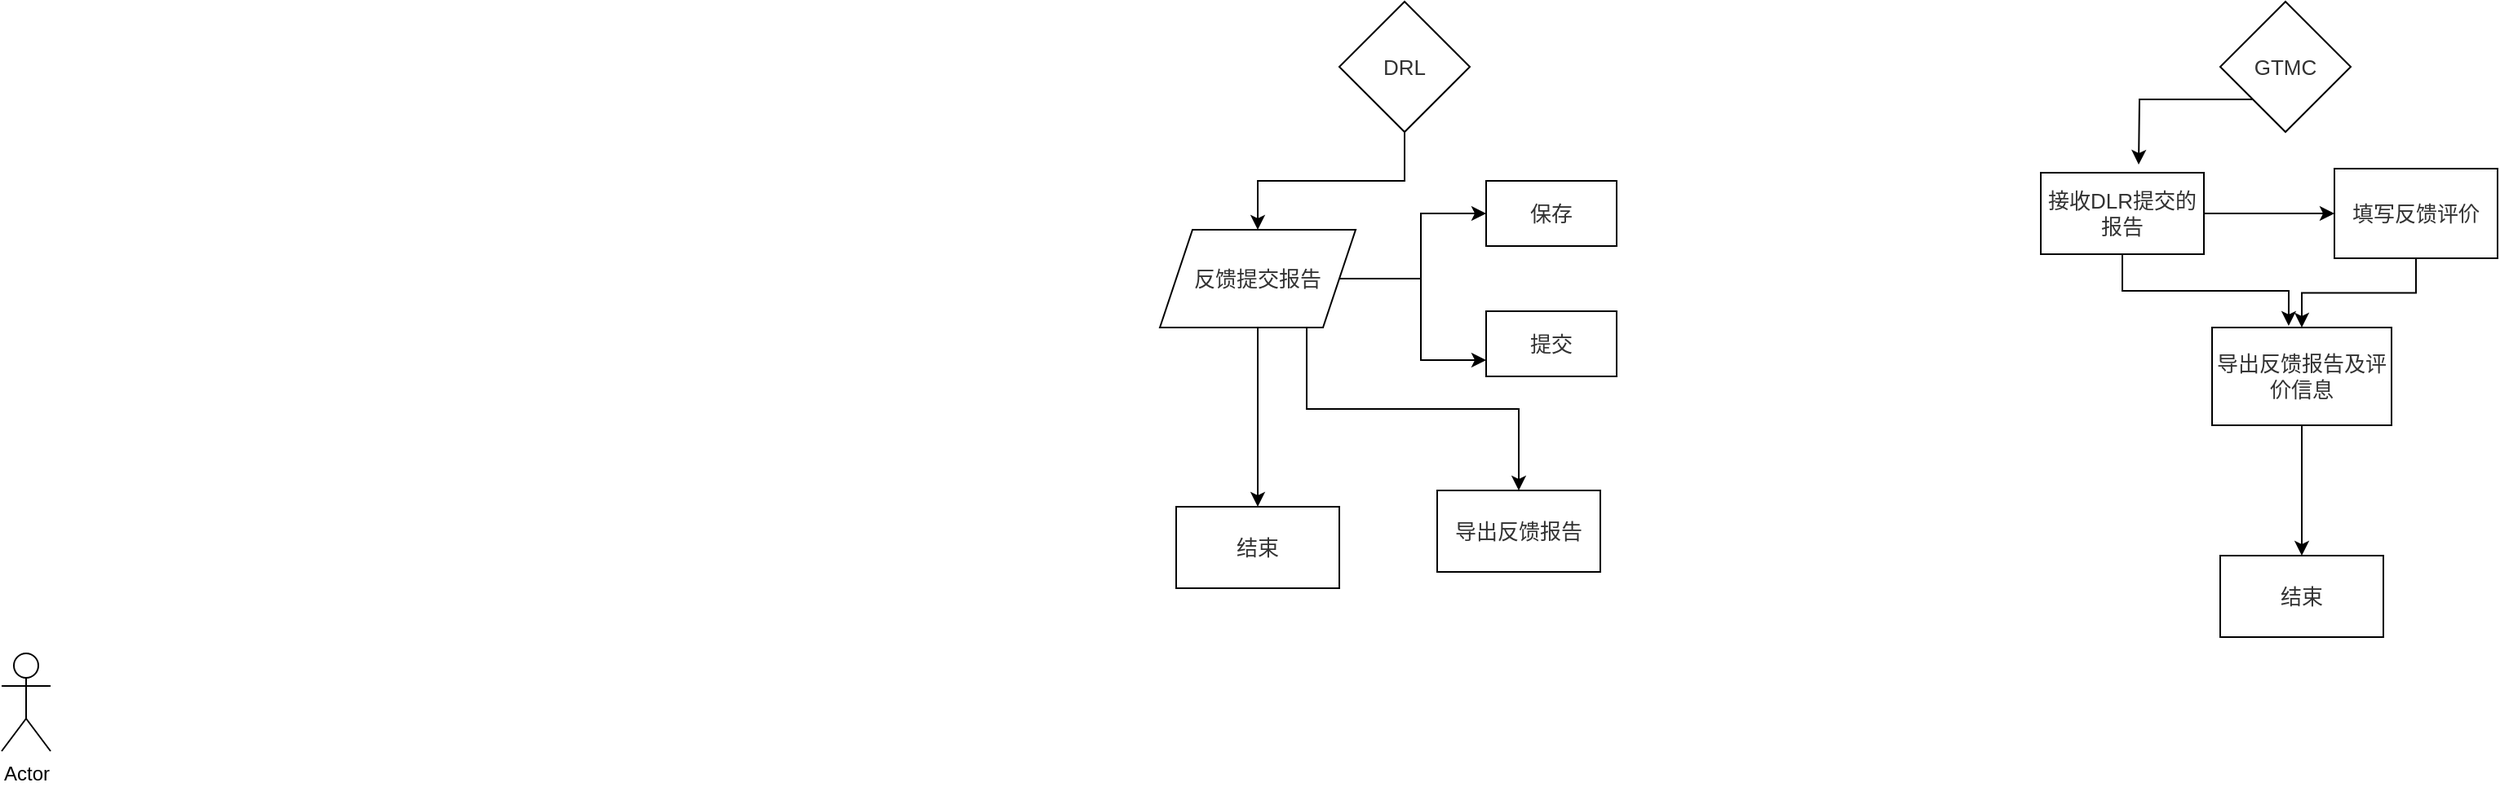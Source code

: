 <mxfile version="16.0.0" type="github">
  <diagram id="Sgw3oxmD6Y5C00CyuahM" name="Page-1">
    <mxGraphModel dx="2489" dy="762" grid="1" gridSize="10" guides="1" tooltips="1" connect="1" arrows="1" fold="1" page="1" pageScale="1" pageWidth="827" pageHeight="1169" math="0" shadow="0">
      <root>
        <mxCell id="0" />
        <mxCell id="1" parent="0" />
        <mxCell id="iKGHtFp4y0Sb717oFBPG-10" style="edgeStyle=orthogonalEdgeStyle;rounded=0;orthogonalLoop=1;jettySize=auto;html=1;exitX=0.5;exitY=1;exitDx=0;exitDy=0;entryX=0.5;entryY=0;entryDx=0;entryDy=0;" edge="1" parent="1" source="iKGHtFp4y0Sb717oFBPG-2" target="iKGHtFp4y0Sb717oFBPG-5">
          <mxGeometry relative="1" as="geometry">
            <mxPoint x="30" y="300" as="targetPoint" />
          </mxGeometry>
        </mxCell>
        <mxCell id="iKGHtFp4y0Sb717oFBPG-2" value="&lt;span style=&quot;color: rgb(50 , 50 , 50) ; font-size: 13px ; background-color: rgba(255 , 255 , 255 , 0.01)&quot;&gt;DRL&lt;/span&gt;" style="rhombus;whiteSpace=wrap;html=1;" vertex="1" parent="1">
          <mxGeometry x="80" y="170" width="80" height="80" as="geometry" />
        </mxCell>
        <mxCell id="iKGHtFp4y0Sb717oFBPG-22" style="edgeStyle=orthogonalEdgeStyle;rounded=0;orthogonalLoop=1;jettySize=auto;html=1;exitX=0;exitY=1;exitDx=0;exitDy=0;" edge="1" parent="1" source="iKGHtFp4y0Sb717oFBPG-3">
          <mxGeometry relative="1" as="geometry">
            <mxPoint x="570" y="270" as="targetPoint" />
          </mxGeometry>
        </mxCell>
        <mxCell id="iKGHtFp4y0Sb717oFBPG-3" value="&#xa;&#xa;&lt;span style=&quot;color: rgb(50, 50, 50); font-size: 13px; font-style: normal; font-weight: 400; letter-spacing: normal; text-align: center; text-indent: 0px; text-transform: none; word-spacing: 0px; background-color: rgba(255, 255, 255, 0.01); display: inline; float: none;&quot;&gt;GTMC&lt;/span&gt;&#xa;&#xa;" style="rhombus;whiteSpace=wrap;html=1;" vertex="1" parent="1">
          <mxGeometry x="620" y="170" width="80" height="80" as="geometry" />
        </mxCell>
        <mxCell id="iKGHtFp4y0Sb717oFBPG-11" style="edgeStyle=orthogonalEdgeStyle;rounded=0;orthogonalLoop=1;jettySize=auto;html=1;entryX=0;entryY=0.5;entryDx=0;entryDy=0;" edge="1" parent="1" source="iKGHtFp4y0Sb717oFBPG-5" target="iKGHtFp4y0Sb717oFBPG-6">
          <mxGeometry relative="1" as="geometry">
            <Array as="points">
              <mxPoint x="130" y="340" />
              <mxPoint x="130" y="300" />
            </Array>
          </mxGeometry>
        </mxCell>
        <mxCell id="iKGHtFp4y0Sb717oFBPG-12" style="edgeStyle=orthogonalEdgeStyle;rounded=0;orthogonalLoop=1;jettySize=auto;html=1;entryX=0;entryY=0.75;entryDx=0;entryDy=0;" edge="1" parent="1" source="iKGHtFp4y0Sb717oFBPG-5" target="iKGHtFp4y0Sb717oFBPG-7">
          <mxGeometry relative="1" as="geometry" />
        </mxCell>
        <mxCell id="iKGHtFp4y0Sb717oFBPG-13" style="edgeStyle=orthogonalEdgeStyle;rounded=0;orthogonalLoop=1;jettySize=auto;html=1;exitX=0.5;exitY=1;exitDx=0;exitDy=0;" edge="1" parent="1" source="iKGHtFp4y0Sb717oFBPG-5" target="iKGHtFp4y0Sb717oFBPG-8">
          <mxGeometry relative="1" as="geometry" />
        </mxCell>
        <mxCell id="iKGHtFp4y0Sb717oFBPG-14" style="edgeStyle=orthogonalEdgeStyle;rounded=0;orthogonalLoop=1;jettySize=auto;html=1;exitX=0.75;exitY=1;exitDx=0;exitDy=0;entryX=0.5;entryY=0;entryDx=0;entryDy=0;" edge="1" parent="1" source="iKGHtFp4y0Sb717oFBPG-5" target="iKGHtFp4y0Sb717oFBPG-9">
          <mxGeometry relative="1" as="geometry" />
        </mxCell>
        <mxCell id="iKGHtFp4y0Sb717oFBPG-5" value="&lt;span style=&quot;color: rgb(50 , 50 , 50) ; font-size: 13px ; background-color: rgba(255 , 255 , 255 , 0.01)&quot;&gt;反馈提交报告&lt;/span&gt;" style="shape=parallelogram;perimeter=parallelogramPerimeter;whiteSpace=wrap;html=1;fixedSize=1;" vertex="1" parent="1">
          <mxGeometry x="-30" y="310" width="120" height="60" as="geometry" />
        </mxCell>
        <mxCell id="iKGHtFp4y0Sb717oFBPG-6" value="&#xa;&#xa;&lt;span style=&quot;color: rgb(50, 50, 50); font-size: 13px; font-style: normal; font-weight: 400; letter-spacing: normal; text-align: center; text-indent: 0px; text-transform: none; word-spacing: 0px; background-color: rgba(255, 255, 255, 0.01); display: inline; float: none;&quot;&gt;保存&lt;/span&gt;&#xa;&#xa;" style="rounded=0;whiteSpace=wrap;html=1;" vertex="1" parent="1">
          <mxGeometry x="170" y="280" width="80" height="40" as="geometry" />
        </mxCell>
        <mxCell id="iKGHtFp4y0Sb717oFBPG-7" value="&lt;span style=&quot;color: rgb(50 , 50 , 50) ; font-size: 13px ; background-color: rgba(255 , 255 , 255 , 0.01)&quot;&gt;提交&lt;/span&gt;" style="rounded=0;whiteSpace=wrap;html=1;" vertex="1" parent="1">
          <mxGeometry x="170" y="360" width="80" height="40" as="geometry" />
        </mxCell>
        <mxCell id="iKGHtFp4y0Sb717oFBPG-8" value="&lt;span style=&quot;color: rgb(50 , 50 , 50) ; font-size: 13px ; background-color: rgba(255 , 255 , 255 , 0.01)&quot;&gt;结束&lt;/span&gt;" style="rounded=0;whiteSpace=wrap;html=1;" vertex="1" parent="1">
          <mxGeometry x="-20" y="480" width="100" height="50" as="geometry" />
        </mxCell>
        <mxCell id="iKGHtFp4y0Sb717oFBPG-9" value="&lt;span style=&quot;color: rgb(50 , 50 , 50) ; font-size: 13px ; background-color: rgba(255 , 255 , 255 , 0.01)&quot;&gt;导出反馈报告&lt;/span&gt;" style="rounded=0;whiteSpace=wrap;html=1;" vertex="1" parent="1">
          <mxGeometry x="140" y="470" width="100" height="50" as="geometry" />
        </mxCell>
        <mxCell id="iKGHtFp4y0Sb717oFBPG-27" style="edgeStyle=orthogonalEdgeStyle;rounded=0;orthogonalLoop=1;jettySize=auto;html=1;" edge="1" parent="1" source="iKGHtFp4y0Sb717oFBPG-15" target="iKGHtFp4y0Sb717oFBPG-18">
          <mxGeometry relative="1" as="geometry" />
        </mxCell>
        <mxCell id="iKGHtFp4y0Sb717oFBPG-15" value="&lt;span style=&quot;color: rgb(50 , 50 , 50) ; font-size: 13px ; background-color: rgba(255 , 255 , 255 , 0.01)&quot;&gt;填写反馈评价&lt;/span&gt;" style="rounded=0;whiteSpace=wrap;html=1;" vertex="1" parent="1">
          <mxGeometry x="690" y="272.5" width="100" height="55" as="geometry" />
        </mxCell>
        <mxCell id="iKGHtFp4y0Sb717oFBPG-16" value="&lt;span style=&quot;color: rgb(50 , 50 , 50) ; font-size: 13px ; background-color: rgba(255 , 255 , 255 , 0.01)&quot;&gt;结束&lt;/span&gt;" style="rounded=0;whiteSpace=wrap;html=1;" vertex="1" parent="1">
          <mxGeometry x="620" y="510" width="100" height="50" as="geometry" />
        </mxCell>
        <mxCell id="iKGHtFp4y0Sb717oFBPG-25" style="edgeStyle=orthogonalEdgeStyle;rounded=0;orthogonalLoop=1;jettySize=auto;html=1;entryX=0;entryY=0.5;entryDx=0;entryDy=0;" edge="1" parent="1" source="iKGHtFp4y0Sb717oFBPG-17" target="iKGHtFp4y0Sb717oFBPG-15">
          <mxGeometry relative="1" as="geometry" />
        </mxCell>
        <mxCell id="iKGHtFp4y0Sb717oFBPG-17" value="&lt;span style=&quot;color: rgb(50 , 50 , 50) ; font-size: 13px ; background-color: rgba(255 , 255 , 255 , 0.01)&quot;&gt;接收DLR提交的报告&lt;/span&gt;" style="rounded=0;whiteSpace=wrap;html=1;" vertex="1" parent="1">
          <mxGeometry x="510" y="275" width="100" height="50" as="geometry" />
        </mxCell>
        <mxCell id="iKGHtFp4y0Sb717oFBPG-21" style="edgeStyle=orthogonalEdgeStyle;rounded=0;orthogonalLoop=1;jettySize=auto;html=1;" edge="1" parent="1" source="iKGHtFp4y0Sb717oFBPG-18" target="iKGHtFp4y0Sb717oFBPG-16">
          <mxGeometry relative="1" as="geometry" />
        </mxCell>
        <mxCell id="iKGHtFp4y0Sb717oFBPG-18" value="&lt;span style=&quot;color: rgb(50 , 50 , 50) ; font-size: 13px ; background-color: rgba(255 , 255 , 255 , 0.01)&quot;&gt;导出反馈报告及评价信息&lt;/span&gt;" style="rounded=0;whiteSpace=wrap;html=1;" vertex="1" parent="1">
          <mxGeometry x="615" y="370" width="110" height="60" as="geometry" />
        </mxCell>
        <mxCell id="iKGHtFp4y0Sb717oFBPG-26" style="edgeStyle=orthogonalEdgeStyle;rounded=0;orthogonalLoop=1;jettySize=auto;html=1;exitX=0.5;exitY=1;exitDx=0;exitDy=0;entryX=0.427;entryY=-0.017;entryDx=0;entryDy=0;entryPerimeter=0;" edge="1" parent="1" source="iKGHtFp4y0Sb717oFBPG-17" target="iKGHtFp4y0Sb717oFBPG-18">
          <mxGeometry relative="1" as="geometry" />
        </mxCell>
        <mxCell id="iKGHtFp4y0Sb717oFBPG-28" value="Actor" style="shape=umlActor;verticalLabelPosition=bottom;verticalAlign=top;html=1;outlineConnect=0;" vertex="1" parent="1">
          <mxGeometry x="-740" y="570" width="30" height="60" as="geometry" />
        </mxCell>
      </root>
    </mxGraphModel>
  </diagram>
</mxfile>
